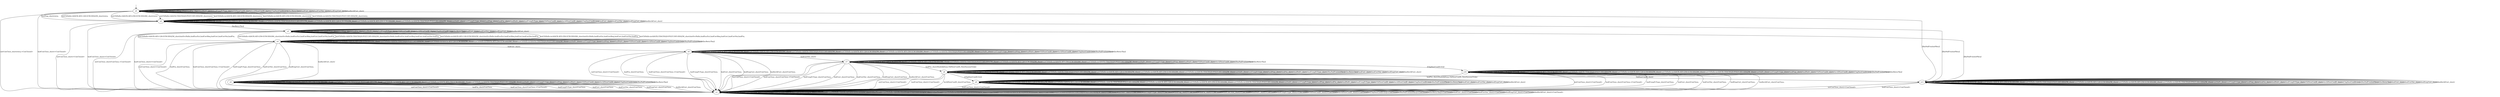 digraph "../results/msquicModels/msquic-BWRCA-BWRCA-s-0/learnedModel" {
s0 [label=s0];
s1 [label=s1];
s2 [label=s2];
s3 [label=s3];
s4 [label=s4];
s5 [label=s5];
s6 [label=s6];
s7 [label=s7];
s8 [label=s8];
s9 [label=s9];
s10 [label=s10];
s11 [label=s11];
s0 -> s2  [label="initPing_short/retry, "];
s0 -> s1  [label="initConClose_short/retry,<ConClosed> "];
s0 -> s2  [label="initCltHello-vldACK:AES-128-GCM-SHA256_short/retry, "];
s0 -> s2  [label="initCltHello-vldACK:AES-256-GCM-SHA384_short/retry, "];
s0 -> s2  [label="initCltHello-vldACK:CHACHA20-POLY1305-SHA256_short/retry, "];
s0 -> s2  [label="initCltHello-invldACK:AES-128-GCM-SHA256_short/retry, "];
s0 -> s2  [label="initCltHello-invldACK:AES-256-GCM-SHA384_short/retry, "];
s0 -> s2  [label="initCltHello-invldACK:CHACHA20-POLY1305-SHA256_short/retry, "];
s0 -> s0  [label="initNoFr_short/ "];
s0 -> s0  [label="initUnxpFrType_short/ "];
s0 -> s0  [label="hndPing_short/ "];
s0 -> s0  [label="hndFin_short/ "];
s0 -> s1  [label="hndConClose_short/<ConClosed> "];
s0 -> s0  [label="hndNoFr_short/ "];
s0 -> s0  [label="hndUnxpFrType_short/ "];
s0 -> s0  [label="VldNewConID_short/ "];
s0 -> s0  [label="InvldNewConID_short/ "];
s0 -> s0  [label="[ChgDestConID-Ori]/ "];
s0 -> s11  [label="[RmPadFrmInitPkts]/ "];
s0 -> s0  [label="[IncRetryTkn]/ "];
s0 -> s0  [label="hndCert_short/ "];
s0 -> s0  [label="hndCertVer_short/ "];
s0 -> s0  [label="hndEmpCert_short/ "];
s0 -> s0  [label="hndInvldCert_short/ "];
s1 -> s1  [label="initPing_short/<ConClosed> "];
s1 -> s1  [label="initConClose_short/<ConClosed> "];
s1 -> s1  [label="initCltHello-vldACK:AES-128-GCM-SHA256_short/<ConClosed> "];
s1 -> s1  [label="initCltHello-vldACK:AES-256-GCM-SHA384_short/<ConClosed> "];
s1 -> s1  [label="initCltHello-vldACK:CHACHA20-POLY1305-SHA256_short/<ConClosed> "];
s1 -> s1  [label="initCltHello-invldACK:AES-128-GCM-SHA256_short/<ConClosed> "];
s1 -> s1  [label="initCltHello-invldACK:AES-256-GCM-SHA384_short/<ConClosed> "];
s1 -> s1  [label="initCltHello-invldACK:CHACHA20-POLY1305-SHA256_short/<ConClosed> "];
s1 -> s1  [label="initNoFr_short/<ConClosed> "];
s1 -> s1  [label="initUnxpFrType_short/<ConClosed> "];
s1 -> s1  [label="hndPing_short/<ConClosed> "];
s1 -> s1  [label="hndFin_short/<ConClosed> "];
s1 -> s1  [label="hndConClose_short/<ConClosed> "];
s1 -> s1  [label="hndNoFr_short/<ConClosed> "];
s1 -> s1  [label="hndUnxpFrType_short/<ConClosed> "];
s1 -> s1  [label="VldNewConID_short/<ConClosed> "];
s1 -> s1  [label="InvldNewConID_short/<ConClosed> "];
s1 -> s1  [label="[ChgDestConID-Ori]/<ConClosed> "];
s1 -> s1  [label="[RmPadFrmInitPkts]/<ConClosed> "];
s1 -> s1  [label="[IncRetryTkn]/<ConClosed> "];
s1 -> s1  [label="hndCert_short/<ConClosed> "];
s1 -> s1  [label="hndCertVer_short/<ConClosed> "];
s1 -> s1  [label="hndEmpCert_short/<ConClosed> "];
s1 -> s1  [label="hndInvldCert_short/<ConClosed> "];
s2 -> s2  [label="initPing_short/ "];
s2 -> s1  [label="initConClose_short/<ConClosed> "];
s2 -> s2  [label="initCltHello-vldACK:AES-128-GCM-SHA256_short/ "];
s2 -> s2  [label="initCltHello-vldACK:AES-256-GCM-SHA384_short/ "];
s2 -> s2  [label="initCltHello-vldACK:CHACHA20-POLY1305-SHA256_short/ "];
s2 -> s2  [label="initCltHello-invldACK:AES-128-GCM-SHA256_short/ "];
s2 -> s2  [label="initCltHello-invldACK:AES-256-GCM-SHA384_short/ "];
s2 -> s2  [label="initCltHello-invldACK:CHACHA20-POLY1305-SHA256_short/ "];
s2 -> s2  [label="initNoFr_short/ "];
s2 -> s2  [label="initUnxpFrType_short/ "];
s2 -> s2  [label="hndPing_short/ "];
s2 -> s2  [label="hndFin_short/ "];
s2 -> s1  [label="hndConClose_short/<ConClosed> "];
s2 -> s2  [label="hndNoFr_short/ "];
s2 -> s2  [label="hndUnxpFrType_short/ "];
s2 -> s2  [label="VldNewConID_short/ "];
s2 -> s2  [label="InvldNewConID_short/ "];
s2 -> s2  [label="[ChgDestConID-Ori]/ "];
s2 -> s11  [label="[RmPadFrmInitPkts]/ "];
s2 -> s3  [label="[IncRetryTkn]/ "];
s2 -> s2  [label="hndCert_short/ "];
s2 -> s2  [label="hndCertVer_short/ "];
s2 -> s2  [label="hndEmpCert_short/ "];
s2 -> s2  [label="hndInvldCert_short/ "];
s3 -> s3  [label="initPing_short/ "];
s3 -> s1  [label="initConClose_short/ConClose,<ConClosed> "];
s3 -> s4  [label="initCltHello-vldACK:AES-128-GCM-SHA256_short/initSvrHello,hndEncExt,hndCertReq,hndCert,hndCertVer,hndFin, "];
s3 -> s4  [label="initCltHello-vldACK:AES-256-GCM-SHA384_short/initSvrHello,hndEncExt,hndCertReq,hndCert,hndCertVer,hndFin, "];
s3 -> s4  [label="initCltHello-vldACK:CHACHA20-POLY1305-SHA256_short/initSvrHello,hndEncExt,hndCertReq,hndCert,hndCertVer,hndFin, "];
s3 -> s4  [label="initCltHello-invldACK:AES-128-GCM-SHA256_short/initSvrHello,hndEncExt,hndCertReq,hndCert,hndCertVer,hndFin, "];
s3 -> s4  [label="initCltHello-invldACK:AES-256-GCM-SHA384_short/initSvrHello,hndEncExt,hndCertReq,hndCert,hndCertVer,hndFin, "];
s3 -> s4  [label="initCltHello-invldACK:CHACHA20-POLY1305-SHA256_short/initSvrHello,hndEncExt,hndCertReq,hndCert,hndCertVer,hndFin, "];
s3 -> s3  [label="initNoFr_short/ "];
s3 -> s3  [label="initUnxpFrType_short/ "];
s3 -> s3  [label="hndPing_short/ "];
s3 -> s3  [label="hndFin_short/ "];
s3 -> s1  [label="hndConClose_short/<ConClosed> "];
s3 -> s3  [label="hndNoFr_short/ "];
s3 -> s3  [label="hndUnxpFrType_short/ "];
s3 -> s3  [label="VldNewConID_short/ "];
s3 -> s3  [label="InvldNewConID_short/ "];
s3 -> s3  [label="[ChgDestConID-Ori]/ "];
s3 -> s11  [label="[RmPadFrmInitPkts]/ "];
s3 -> s3  [label="[IncRetryTkn]/ "];
s3 -> s3  [label="hndCert_short/ "];
s3 -> s3  [label="hndCertVer_short/ "];
s3 -> s3  [label="hndEmpCert_short/ "];
s3 -> s3  [label="hndInvldCert_short/ "];
s4 -> s4  [label="initPing_short/ "];
s4 -> s1  [label="initConClose_short/<ConClosed> "];
s4 -> s4  [label="initCltHello-vldACK:AES-128-GCM-SHA256_short/ "];
s4 -> s4  [label="initCltHello-vldACK:AES-256-GCM-SHA384_short/ "];
s4 -> s4  [label="initCltHello-vldACK:CHACHA20-POLY1305-SHA256_short/ "];
s4 -> s4  [label="initCltHello-invldACK:AES-128-GCM-SHA256_short/ "];
s4 -> s4  [label="initCltHello-invldACK:AES-256-GCM-SHA384_short/ "];
s4 -> s4  [label="initCltHello-invldACK:CHACHA20-POLY1305-SHA256_short/ "];
s4 -> s4  [label="initNoFr_short/ "];
s4 -> s4  [label="initUnxpFrType_short/ "];
s4 -> s4  [label="hndPing_short/ "];
s4 -> s1  [label="hndFin_short/ConClose, "];
s4 -> s1  [label="hndConClose_short/ConClose,<ConClosed> "];
s4 -> s4  [label="hndNoFr_short/ "];
s4 -> s1  [label="hndUnxpFrType_short/ConClose, "];
s4 -> s4  [label="VldNewConID_short/ "];
s4 -> s4  [label="InvldNewConID_short/ "];
s4 -> s4  [label="[ChgDestConID-Ori]/ "];
s4 -> s4  [label="[RmPadFrmInitPkts]/ "];
s4 -> s4  [label="[IncRetryTkn]/ "];
s4 -> s6  [label="hndCert_short/ "];
s4 -> s1  [label="hndCertVer_short/ConClose, "];
s4 -> s1  [label="hndEmpCert_short/ConClose, "];
s4 -> s5  [label="hndInvldCert_short/ "];
s5 -> s5  [label="initPing_short/ "];
s5 -> s1  [label="initConClose_short/<ConClosed> "];
s5 -> s5  [label="initCltHello-vldACK:AES-128-GCM-SHA256_short/ "];
s5 -> s5  [label="initCltHello-vldACK:AES-256-GCM-SHA384_short/ "];
s5 -> s5  [label="initCltHello-vldACK:CHACHA20-POLY1305-SHA256_short/ "];
s5 -> s5  [label="initCltHello-invldACK:AES-128-GCM-SHA256_short/ "];
s5 -> s5  [label="initCltHello-invldACK:AES-256-GCM-SHA384_short/ "];
s5 -> s5  [label="initCltHello-invldACK:CHACHA20-POLY1305-SHA256_short/ "];
s5 -> s5  [label="initNoFr_short/ "];
s5 -> s5  [label="initUnxpFrType_short/ "];
s5 -> s5  [label="hndPing_short/ "];
s5 -> s1  [label="hndFin_short/ConClose, "];
s5 -> s1  [label="hndConClose_short/ConClose,<ConClosed> "];
s5 -> s5  [label="hndNoFr_short/ "];
s5 -> s1  [label="hndUnxpFrType_short/ConClose, "];
s5 -> s5  [label="VldNewConID_short/ "];
s5 -> s5  [label="InvldNewConID_short/ "];
s5 -> s5  [label="[ChgDestConID-Ori]/ "];
s5 -> s5  [label="[RmPadFrmInitPkts]/ "];
s5 -> s5  [label="[IncRetryTkn]/ "];
s5 -> s1  [label="hndCert_short/ConClose, "];
s5 -> s1  [label="hndCertVer_short/ConClose, "];
s5 -> s1  [label="hndEmpCert_short/ConClose, "];
s5 -> s1  [label="hndInvldCert_short/ConClose, "];
s6 -> s6  [label="initPing_short/ "];
s6 -> s1  [label="initConClose_short/<ConClosed> "];
s6 -> s6  [label="initCltHello-vldACK:AES-128-GCM-SHA256_short/ "];
s6 -> s6  [label="initCltHello-vldACK:AES-256-GCM-SHA384_short/ "];
s6 -> s6  [label="initCltHello-vldACK:CHACHA20-POLY1305-SHA256_short/ "];
s6 -> s6  [label="initCltHello-invldACK:AES-128-GCM-SHA256_short/ "];
s6 -> s6  [label="initCltHello-invldACK:AES-256-GCM-SHA384_short/ "];
s6 -> s6  [label="initCltHello-invldACK:CHACHA20-POLY1305-SHA256_short/ "];
s6 -> s6  [label="initNoFr_short/ "];
s6 -> s6  [label="initUnxpFrType_short/ "];
s6 -> s6  [label="hndPing_short/ "];
s6 -> s1  [label="hndFin_short/ConClose, "];
s6 -> s1  [label="hndConClose_short/ConClose,<ConClosed> "];
s6 -> s6  [label="hndNoFr_short/ "];
s6 -> s1  [label="hndUnxpFrType_short/ConClose, "];
s6 -> s6  [label="VldNewConID_short/ "];
s6 -> s6  [label="InvldNewConID_short/ "];
s6 -> s6  [label="[ChgDestConID-Ori]/ "];
s6 -> s6  [label="[RmPadFrmInitPkts]/ "];
s6 -> s6  [label="[IncRetryTkn]/ "];
s6 -> s1  [label="hndCert_short/ConClose, "];
s6 -> s7  [label="hndCertVer_short/ "];
s6 -> s1  [label="hndEmpCert_short/ConClose, "];
s6 -> s1  [label="hndInvldCert_short/ConClose, "];
s7 -> s7  [label="initPing_short/ "];
s7 -> s1  [label="initConClose_short/<ConClosed> "];
s7 -> s7  [label="initCltHello-vldACK:AES-128-GCM-SHA256_short/ "];
s7 -> s7  [label="initCltHello-vldACK:AES-256-GCM-SHA384_short/ "];
s7 -> s7  [label="initCltHello-vldACK:CHACHA20-POLY1305-SHA256_short/ "];
s7 -> s7  [label="initCltHello-invldACK:AES-128-GCM-SHA256_short/ "];
s7 -> s7  [label="initCltHello-invldACK:AES-256-GCM-SHA384_short/ "];
s7 -> s7  [label="initCltHello-invldACK:CHACHA20-POLY1305-SHA256_short/ "];
s7 -> s7  [label="initNoFr_short/ "];
s7 -> s7  [label="initUnxpFrType_short/ "];
s7 -> s7  [label="hndPing_short/ "];
s7 -> s8  [label="hndFin_short/HndshkDone,VldNewConID,,NewSessionTicket "];
s7 -> s1  [label="hndConClose_short/ConClose,<ConClosed> "];
s7 -> s7  [label="hndNoFr_short/ "];
s7 -> s1  [label="hndUnxpFrType_short/ConClose, "];
s7 -> s7  [label="VldNewConID_short/ "];
s7 -> s7  [label="InvldNewConID_short/ "];
s7 -> s10  [label="[ChgDestConID-Ori]/ "];
s7 -> s7  [label="[RmPadFrmInitPkts]/ "];
s7 -> s7  [label="[IncRetryTkn]/ "];
s7 -> s1  [label="hndCert_short/ConClose, "];
s7 -> s1  [label="hndCertVer_short/ConClose, "];
s7 -> s1  [label="hndEmpCert_short/ConClose, "];
s7 -> s1  [label="hndInvldCert_short/ConClose, "];
s8 -> s8  [label="initPing_short/ "];
s8 -> s1  [label="initConClose_short/<ConClosed> "];
s8 -> s8  [label="initCltHello-vldACK:AES-128-GCM-SHA256_short/ "];
s8 -> s8  [label="initCltHello-vldACK:AES-256-GCM-SHA384_short/ "];
s8 -> s8  [label="initCltHello-vldACK:CHACHA20-POLY1305-SHA256_short/ "];
s8 -> s8  [label="initCltHello-invldACK:AES-128-GCM-SHA256_short/ "];
s8 -> s8  [label="initCltHello-invldACK:AES-256-GCM-SHA384_short/ "];
s8 -> s8  [label="initCltHello-invldACK:CHACHA20-POLY1305-SHA256_short/ "];
s8 -> s8  [label="initNoFr_short/ "];
s8 -> s8  [label="initUnxpFrType_short/ "];
s8 -> s8  [label="hndPing_short/ "];
s8 -> s8  [label="hndFin_short/ "];
s8 -> s1  [label="hndConClose_short/<ConClosed> "];
s8 -> s8  [label="hndNoFr_short/ "];
s8 -> s8  [label="hndUnxpFrType_short/ "];
s8 -> s11  [label="VldNewConID_short/ "];
s8 -> s1  [label="InvldNewConID_short/ConClose, "];
s8 -> s9  [label="[ChgDestConID-Ori]/ "];
s8 -> s8  [label="[RmPadFrmInitPkts]/ "];
s8 -> s8  [label="[IncRetryTkn]/ "];
s8 -> s8  [label="hndCert_short/ "];
s8 -> s8  [label="hndCertVer_short/ "];
s8 -> s8  [label="hndEmpCert_short/ "];
s8 -> s8  [label="hndInvldCert_short/ "];
s9 -> s9  [label="initPing_short/ "];
s9 -> s9  [label="initConClose_short/ "];
s9 -> s9  [label="initCltHello-vldACK:AES-128-GCM-SHA256_short/ "];
s9 -> s9  [label="initCltHello-vldACK:AES-256-GCM-SHA384_short/ "];
s9 -> s9  [label="initCltHello-vldACK:CHACHA20-POLY1305-SHA256_short/ "];
s9 -> s9  [label="initCltHello-invldACK:AES-128-GCM-SHA256_short/ "];
s9 -> s9  [label="initCltHello-invldACK:AES-256-GCM-SHA384_short/ "];
s9 -> s9  [label="initCltHello-invldACK:CHACHA20-POLY1305-SHA256_short/ "];
s9 -> s9  [label="initNoFr_short/ "];
s9 -> s9  [label="initUnxpFrType_short/ "];
s9 -> s9  [label="hndPing_short/ "];
s9 -> s9  [label="hndFin_short/ "];
s9 -> s1  [label="hndConClose_short/<ConClosed> "];
s9 -> s9  [label="hndNoFr_short/ "];
s9 -> s9  [label="hndUnxpFrType_short/ "];
s9 -> s9  [label="VldNewConID_short/ "];
s9 -> s9  [label="InvldNewConID_short/ "];
s9 -> s9  [label="[ChgDestConID-Ori]/ "];
s9 -> s9  [label="[RmPadFrmInitPkts]/ "];
s9 -> s9  [label="[IncRetryTkn]/ "];
s9 -> s9  [label="hndCert_short/ "];
s9 -> s9  [label="hndCertVer_short/ "];
s9 -> s9  [label="hndEmpCert_short/ "];
s9 -> s9  [label="hndInvldCert_short/ "];
s10 -> s10  [label="initPing_short/ "];
s10 -> s1  [label="initConClose_short/<ConClosed> "];
s10 -> s10  [label="initCltHello-vldACK:AES-128-GCM-SHA256_short/ "];
s10 -> s10  [label="initCltHello-vldACK:AES-256-GCM-SHA384_short/ "];
s10 -> s10  [label="initCltHello-vldACK:CHACHA20-POLY1305-SHA256_short/ "];
s10 -> s10  [label="initCltHello-invldACK:AES-128-GCM-SHA256_short/ "];
s10 -> s10  [label="initCltHello-invldACK:AES-256-GCM-SHA384_short/ "];
s10 -> s10  [label="initCltHello-invldACK:CHACHA20-POLY1305-SHA256_short/ "];
s10 -> s10  [label="initNoFr_short/ "];
s10 -> s10  [label="initUnxpFrType_short/ "];
s10 -> s10  [label="hndPing_short/ "];
s10 -> s9  [label="hndFin_short/HndshkDone,VldNewConID,,NewSessionTicket "];
s10 -> s1  [label="hndConClose_short/ConClose,<ConClosed> "];
s10 -> s10  [label="hndNoFr_short/ "];
s10 -> s1  [label="hndUnxpFrType_short/ConClose, "];
s10 -> s10  [label="VldNewConID_short/ "];
s10 -> s10  [label="InvldNewConID_short/ "];
s10 -> s10  [label="[ChgDestConID-Ori]/ "];
s10 -> s10  [label="[RmPadFrmInitPkts]/ "];
s10 -> s10  [label="[IncRetryTkn]/ "];
s10 -> s1  [label="hndCert_short/ConClose, "];
s10 -> s1  [label="hndCertVer_short/ConClose, "];
s10 -> s1  [label="hndEmpCert_short/ConClose, "];
s10 -> s1  [label="hndInvldCert_short/ConClose, "];
s11 -> s11  [label="initPing_short/ "];
s11 -> s1  [label="initConClose_short/<ConClosed> "];
s11 -> s11  [label="initCltHello-vldACK:AES-128-GCM-SHA256_short/ "];
s11 -> s11  [label="initCltHello-vldACK:AES-256-GCM-SHA384_short/ "];
s11 -> s11  [label="initCltHello-vldACK:CHACHA20-POLY1305-SHA256_short/ "];
s11 -> s11  [label="initCltHello-invldACK:AES-128-GCM-SHA256_short/ "];
s11 -> s11  [label="initCltHello-invldACK:AES-256-GCM-SHA384_short/ "];
s11 -> s11  [label="initCltHello-invldACK:CHACHA20-POLY1305-SHA256_short/ "];
s11 -> s11  [label="initNoFr_short/ "];
s11 -> s11  [label="initUnxpFrType_short/ "];
s11 -> s11  [label="hndPing_short/ "];
s11 -> s11  [label="hndFin_short/ "];
s11 -> s1  [label="hndConClose_short/<ConClosed> "];
s11 -> s11  [label="hndNoFr_short/ "];
s11 -> s11  [label="hndUnxpFrType_short/ "];
s11 -> s11  [label="VldNewConID_short/ "];
s11 -> s11  [label="InvldNewConID_short/ "];
s11 -> s11  [label="[ChgDestConID-Ori]/ "];
s11 -> s11  [label="[RmPadFrmInitPkts]/ "];
s11 -> s11  [label="[IncRetryTkn]/ "];
s11 -> s11  [label="hndCert_short/ "];
s11 -> s11  [label="hndCertVer_short/ "];
s11 -> s11  [label="hndEmpCert_short/ "];
s11 -> s11  [label="hndInvldCert_short/ "];
__start0 [label="", shape=none];
__start0 -> s0  [label=""];
}
